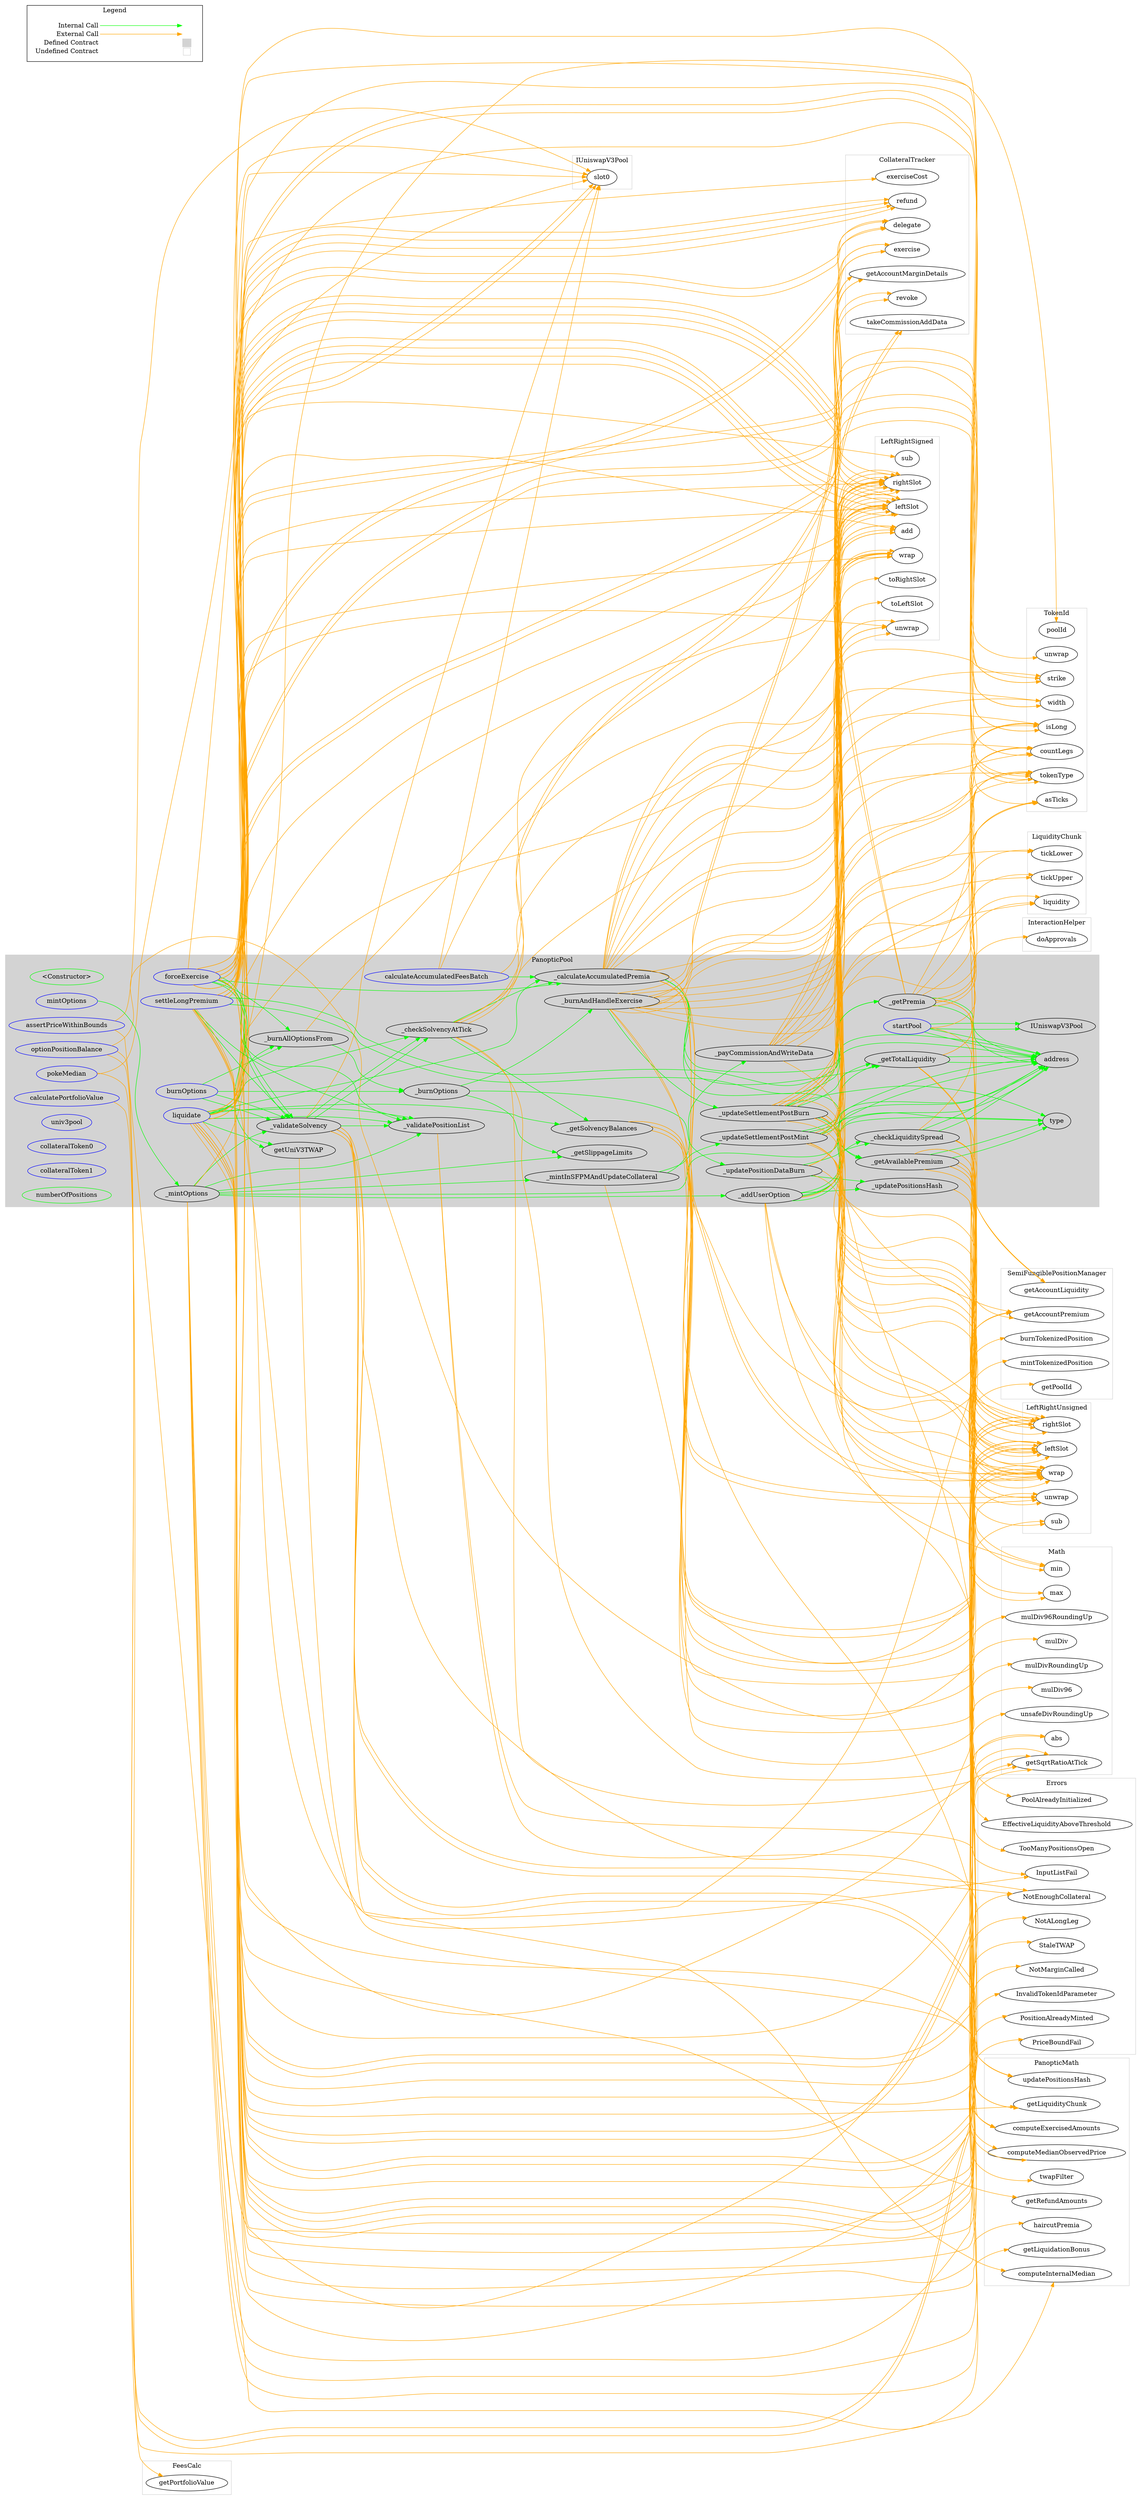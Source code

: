 digraph G {
  graph [ ratio = "auto", page = "100", compound =true ];
subgraph "clusterPanopticPool" {
  graph [ label = "PanopticPool", color = "lightgray", style = "filled", bgcolor = "lightgray" ];
  "PanopticPool.<Constructor>" [ label = "<Constructor>", color = "green" ];
  "PanopticPool.startPool" [ label = "startPool", color = "blue" ];
  "PanopticPool.assertPriceWithinBounds" [ label = "assertPriceWithinBounds", color = "blue" ];
  "PanopticPool.optionPositionBalance" [ label = "optionPositionBalance", color = "blue" ];
  "PanopticPool.calculateAccumulatedFeesBatch" [ label = "calculateAccumulatedFeesBatch", color = "blue" ];
  "PanopticPool.calculatePortfolioValue" [ label = "calculatePortfolioValue", color = "blue" ];
  "PanopticPool._calculateAccumulatedPremia" [ label = "_calculateAccumulatedPremia" ];
  "PanopticPool._getSlippageLimits" [ label = "_getSlippageLimits" ];
  "PanopticPool.pokeMedian" [ label = "pokeMedian", color = "blue" ];
  "PanopticPool.mintOptions" [ label = "mintOptions", color = "blue" ];
  "PanopticPool.burnOptions" [ label = "burnOptions", color = "blue" ];
  "PanopticPool._mintOptions" [ label = "_mintOptions" ];
  "PanopticPool._mintInSFPMAndUpdateCollateral" [ label = "_mintInSFPMAndUpdateCollateral" ];
  "PanopticPool._payCommissionAndWriteData" [ label = "_payCommissionAndWriteData" ];
  "PanopticPool._addUserOption" [ label = "_addUserOption" ];
  "PanopticPool._burnAllOptionsFrom" [ label = "_burnAllOptionsFrom" ];
  "PanopticPool._burnOptions" [ label = "_burnOptions" ];
  "PanopticPool._updatePositionDataBurn" [ label = "_updatePositionDataBurn" ];
  "PanopticPool._validateSolvency" [ label = "_validateSolvency" ];
  "PanopticPool._burnAndHandleExercise" [ label = "_burnAndHandleExercise" ];
  "PanopticPool.liquidate" [ label = "liquidate", color = "blue" ];
  "PanopticPool.forceExercise" [ label = "forceExercise", color = "blue" ];
  "PanopticPool._checkSolvencyAtTick" [ label = "_checkSolvencyAtTick" ];
  "PanopticPool._getSolvencyBalances" [ label = "_getSolvencyBalances" ];
  "PanopticPool._validatePositionList" [ label = "_validatePositionList" ];
  "PanopticPool._updatePositionsHash" [ label = "_updatePositionsHash" ];
  "PanopticPool.univ3pool" [ label = "univ3pool", color = "blue" ];
  "PanopticPool.collateralToken0" [ label = "collateralToken0", color = "blue" ];
  "PanopticPool.collateralToken1" [ label = "collateralToken1", color = "blue" ];
  "PanopticPool.numberOfPositions" [ label = "numberOfPositions", color = "green" ];
  "PanopticPool.getUniV3TWAP" [ label = "getUniV3TWAP" ];
  "PanopticPool._checkLiquiditySpread" [ label = "_checkLiquiditySpread" ];
  "PanopticPool._getPremia" [ label = "_getPremia" ];
  "PanopticPool.settleLongPremium" [ label = "settleLongPremium", color = "blue" ];
  "PanopticPool._updateSettlementPostMint" [ label = "_updateSettlementPostMint" ];
  "PanopticPool._getAvailablePremium" [ label = "_getAvailablePremium" ];
  "PanopticPool._getTotalLiquidity" [ label = "_getTotalLiquidity" ];
  "PanopticPool._updateSettlementPostBurn" [ label = "_updateSettlementPostBurn" ];
  "PanopticPool.address" [ label = "address" ];
  "PanopticPool.IUniswapV3Pool" [ label = "IUniswapV3Pool" ];
  "PanopticPool.type" [ label = "type" ];
}

subgraph "clusterErrors" {
  graph [ label = "Errors", color = "lightgray" ];
  "Errors.PoolAlreadyInitialized" [ label = "PoolAlreadyInitialized" ];
  "Errors.PriceBoundFail" [ label = "PriceBoundFail" ];
  "Errors.InvalidTokenIdParameter" [ label = "InvalidTokenIdParameter" ];
  "Errors.PositionAlreadyMinted" [ label = "PositionAlreadyMinted" ];
  "Errors.NotEnoughCollateral" [ label = "NotEnoughCollateral" ];
  "Errors.StaleTWAP" [ label = "StaleTWAP" ];
  "Errors.NotMarginCalled" [ label = "NotMarginCalled" ];
  "Errors.InputListFail" [ label = "InputListFail" ];
  "Errors.TooManyPositionsOpen" [ label = "TooManyPositionsOpen" ];
  "Errors.EffectiveLiquidityAboveThreshold" [ label = "EffectiveLiquidityAboveThreshold" ];
  "Errors.NotALongLeg" [ label = "NotALongLeg" ];
}

subgraph "clusterInteractionHelper" {
  graph [ label = "InteractionHelper", color = "lightgray" ];
  "InteractionHelper.doApprovals" [ label = "doApprovals" ];
}

subgraph "clusterIUniswapV3Pool" {
  graph [ label = "IUniswapV3Pool", color = "lightgray" ];
  "IUniswapV3Pool.slot0" [ label = "slot0" ];
}

subgraph "clusterLeftRightUnsigned" {
  graph [ label = "LeftRightUnsigned", color = "lightgray" ];
  "LeftRightUnsigned.rightSlot" [ label = "rightSlot" ];
  "LeftRightUnsigned.leftSlot" [ label = "leftSlot" ];
  "LeftRightUnsigned.unwrap" [ label = "unwrap" ];
  "LeftRightUnsigned.wrap" [ label = "wrap" ];
  "LeftRightUnsigned.sub" [ label = "sub" ];
}

subgraph "clusterLeftRightSigned" {
  graph [ label = "LeftRightSigned", color = "lightgray" ];
  "LeftRightSigned.rightSlot" [ label = "rightSlot" ];
  "LeftRightSigned.leftSlot" [ label = "leftSlot" ];
  "LeftRightSigned.unwrap" [ label = "unwrap" ];
  "LeftRightSigned.add" [ label = "add" ];
  "LeftRightSigned.wrap" [ label = "wrap" ];
  "LeftRightSigned.toRightSlot" [ label = "toRightSlot" ];
  "LeftRightSigned.toLeftSlot" [ label = "toLeftSlot" ];
  "LeftRightSigned.sub" [ label = "sub" ];
}

subgraph "clusterFeesCalc" {
  graph [ label = "FeesCalc", color = "lightgray" ];
  "FeesCalc.getPortfolioValue" [ label = "getPortfolioValue" ];
}

subgraph "clusterTokenId" {
  graph [ label = "TokenId", color = "lightgray" ];
  "TokenId.unwrap" [ label = "unwrap" ];
  "TokenId.countLegs" [ label = "countLegs" ];
  "TokenId.isLong" [ label = "isLong" ];
  "TokenId.strike" [ label = "strike" ];
  "TokenId.width" [ label = "width" ];
  "TokenId.tokenType" [ label = "tokenType" ];
  "TokenId.poolId" [ label = "poolId" ];
  "TokenId.asTicks" [ label = "asTicks" ];
}

subgraph "clusterPanopticMath" {
  graph [ label = "PanopticMath", color = "lightgray" ];
  "PanopticMath.computeInternalMedian" [ label = "computeInternalMedian" ];
  "PanopticMath.computeExercisedAmounts" [ label = "computeExercisedAmounts" ];
  "PanopticMath.computeMedianObservedPrice" [ label = "computeMedianObservedPrice" ];
  "PanopticMath.getLiquidationBonus" [ label = "getLiquidationBonus" ];
  "PanopticMath.haircutPremia" [ label = "haircutPremia" ];
  "PanopticMath.getRefundAmounts" [ label = "getRefundAmounts" ];
  "PanopticMath.updatePositionsHash" [ label = "updatePositionsHash" ];
  "PanopticMath.twapFilter" [ label = "twapFilter" ];
  "PanopticMath.getLiquidityChunk" [ label = "getLiquidityChunk" ];
}

subgraph "clusterSemiFungiblePositionManager" {
  graph [ label = "SemiFungiblePositionManager", color = "lightgray" ];
  "SemiFungiblePositionManager.getPoolId" [ label = "getPoolId" ];
  "SemiFungiblePositionManager.mintTokenizedPosition" [ label = "mintTokenizedPosition" ];
  "SemiFungiblePositionManager.getAccountPremium" [ label = "getAccountPremium" ];
  "SemiFungiblePositionManager.burnTokenizedPosition" [ label = "burnTokenizedPosition" ];
  "SemiFungiblePositionManager.getAccountLiquidity" [ label = "getAccountLiquidity" ];
}

subgraph "clusterCollateralTracker" {
  graph [ label = "CollateralTracker", color = "lightgray" ];
  "CollateralTracker.takeCommissionAddData" [ label = "takeCommissionAddData" ];
  "CollateralTracker.exercise" [ label = "exercise" ];
  "CollateralTracker.getAccountMarginDetails" [ label = "getAccountMarginDetails" ];
  "CollateralTracker.delegate" [ label = "delegate" ];
  "CollateralTracker.revoke" [ label = "revoke" ];
  "CollateralTracker.exerciseCost" [ label = "exerciseCost" ];
  "CollateralTracker.refund" [ label = "refund" ];
}

subgraph "clusterMath" {
  graph [ label = "Math", color = "lightgray" ];
  "Math.min" [ label = "min" ];
  "Math.abs" [ label = "abs" ];
  "Math.getSqrtRatioAtTick" [ label = "getSqrtRatioAtTick" ];
  "Math.unsafeDivRoundingUp" [ label = "unsafeDivRoundingUp" ];
  "Math.mulDiv" [ label = "mulDiv" ];
  "Math.mulDiv96" [ label = "mulDiv96" ];
  "Math.mulDivRoundingUp" [ label = "mulDivRoundingUp" ];
  "Math.mulDiv96RoundingUp" [ label = "mulDiv96RoundingUp" ];
  "Math.max" [ label = "max" ];
}

subgraph "clusterLiquidityChunk" {
  graph [ label = "LiquidityChunk", color = "lightgray" ];
  "LiquidityChunk.tickLower" [ label = "tickLower" ];
  "LiquidityChunk.tickUpper" [ label = "tickUpper" ];
  "LiquidityChunk.liquidity" [ label = "liquidity" ];
}

  "PanopticPool.startPool";
  "PanopticPool.address";
  "Errors.PoolAlreadyInitialized";
  "PanopticPool.IUniswapV3Pool";
  "InteractionHelper.doApprovals";
  "PanopticPool.assertPriceWithinBounds";
  "IUniswapV3Pool.slot0";
  "Errors.PriceBoundFail";
  "PanopticPool.optionPositionBalance";
  "LeftRightUnsigned.rightSlot";
  "LeftRightUnsigned.leftSlot";
  "PanopticPool.calculateAccumulatedFeesBatch";
  "PanopticPool._calculateAccumulatedPremia";
  "LeftRightSigned.rightSlot";
  "LeftRightSigned.leftSlot";
  "PanopticPool.calculatePortfolioValue";
  "FeesCalc.getPortfolioValue";
  "TokenId.unwrap";
  "LeftRightUnsigned.unwrap";
  "PanopticPool._getPremia";
  "LeftRightUnsigned.wrap";
  "TokenId.countLegs";
  "TokenId.isLong";
  "TokenId.strike";
  "TokenId.width";
  "TokenId.tokenType";
  "PanopticPool._getAvailablePremium";
  "PanopticPool._getTotalLiquidity";
  "LeftRightSigned.unwrap";
  "LeftRightSigned.add";
  "LeftRightSigned.wrap";
  "PanopticPool.pokeMedian";
  "PanopticMath.computeInternalMedian";
  "PanopticPool.mintOptions";
  "PanopticPool._mintOptions";
  "PanopticPool.burnOptions";
  "PanopticPool._burnOptions";
  "PanopticPool._validateSolvency";
  "PanopticPool._burnAllOptionsFrom";
  "PanopticPool._validatePositionList";
  "PanopticPool._getSlippageLimits";
  "TokenId.poolId";
  "SemiFungiblePositionManager.getPoolId";
  "Errors.InvalidTokenIdParameter";
  "Errors.PositionAlreadyMinted";
  "PanopticPool._mintInSFPMAndUpdateCollateral";
  "PanopticPool._addUserOption";
  "SemiFungiblePositionManager.mintTokenizedPosition";
  "PanopticPool._updateSettlementPostMint";
  "PanopticPool._payCommissionAndWriteData";
  "PanopticMath.computeExercisedAmounts";
  "CollateralTracker.takeCommissionAddData";
  "PanopticPool._updatePositionsHash";
  "TokenId.asTicks";
  "SemiFungiblePositionManager.getAccountPremium";
  "PanopticPool.type";
  "PanopticPool._checkLiquiditySpread";
  "Math.min";
  "PanopticPool._burnAndHandleExercise";
  "PanopticPool._updatePositionDataBurn";
  "PanopticMath.computeMedianObservedPrice";
  "PanopticPool._checkSolvencyAtTick";
  "Errors.NotEnoughCollateral";
  "Math.abs";
  "SemiFungiblePositionManager.burnTokenizedPosition";
  "PanopticPool._updateSettlementPostBurn";
  "CollateralTracker.exercise";
  "LeftRightSigned.toRightSlot";
  "LeftRightSigned.toLeftSlot";
  "PanopticPool.liquidate";
  "PanopticPool.getUniV3TWAP";
  "Errors.StaleTWAP";
  "CollateralTracker.getAccountMarginDetails";
  "PanopticPool._getSolvencyBalances";
  "Math.getSqrtRatioAtTick";
  "Errors.NotMarginCalled";
  "CollateralTracker.delegate";
  "PanopticMath.getLiquidationBonus";
  "PanopticMath.haircutPremia";
  "CollateralTracker.revoke";
  "PanopticPool.forceExercise";
  "Errors.InputListFail";
  "LeftRightSigned.sub";
  "CollateralTracker.exerciseCost";
  "PanopticMath.getRefundAmounts";
  "CollateralTracker.refund";
  "Math.unsafeDivRoundingUp";
  "Math.mulDiv";
  "Math.mulDiv96";
  "Math.mulDivRoundingUp";
  "Math.mulDiv96RoundingUp";
  "PanopticMath.updatePositionsHash";
  "Errors.TooManyPositionsOpen";
  "PanopticMath.twapFilter";
  "SemiFungiblePositionManager.getAccountLiquidity";
  "Errors.EffectiveLiquidityAboveThreshold";
  "PanopticMath.getLiquidityChunk";
  "LiquidityChunk.tickLower";
  "LiquidityChunk.tickUpper";
  "LiquidityChunk.liquidity";
  "PanopticPool.settleLongPremium";
  "Errors.NotALongLeg";
  "LeftRightUnsigned.sub";
  "Math.max";
  "PanopticPool.startPool" -> "PanopticPool.address" [ color = "green" ];
  "PanopticPool.startPool" -> "PanopticPool.address" [ color = "green" ];
  "PanopticPool.startPool" -> "Errors.PoolAlreadyInitialized" [ color = "orange" ];
  "PanopticPool.startPool" -> "PanopticPool.IUniswapV3Pool" [ color = "green" ];
  "PanopticPool.startPool" -> "PanopticPool.IUniswapV3Pool" [ color = "green" ];
  "PanopticPool.startPool" -> "InteractionHelper.doApprovals" [ color = "orange" ];
  "PanopticPool.assertPriceWithinBounds" -> "IUniswapV3Pool.slot0" [ color = "orange" ];
  "PanopticPool.assertPriceWithinBounds" -> "Errors.PriceBoundFail" [ color = "orange" ];
  "PanopticPool.optionPositionBalance" -> "LeftRightUnsigned.rightSlot" [ color = "orange" ];
  "PanopticPool.optionPositionBalance" -> "LeftRightUnsigned.leftSlot" [ color = "orange" ];
  "PanopticPool.optionPositionBalance" -> "LeftRightUnsigned.leftSlot" [ color = "orange" ];
  "PanopticPool.calculateAccumulatedFeesBatch" -> "IUniswapV3Pool.slot0" [ color = "orange" ];
  "PanopticPool.calculateAccumulatedFeesBatch" -> "PanopticPool._calculateAccumulatedPremia" [ color = "green" ];
  "PanopticPool.calculateAccumulatedFeesBatch" -> "LeftRightSigned.rightSlot" [ color = "orange" ];
  "PanopticPool.calculateAccumulatedFeesBatch" -> "LeftRightSigned.leftSlot" [ color = "orange" ];
  "PanopticPool.calculatePortfolioValue" -> "FeesCalc.getPortfolioValue" [ color = "orange" ];
  "PanopticPool._calculateAccumulatedPremia" -> "TokenId.unwrap" [ color = "orange" ];
  "PanopticPool._calculateAccumulatedPremia" -> "LeftRightUnsigned.unwrap" [ color = "orange" ];
  "PanopticPool._calculateAccumulatedPremia" -> "PanopticPool._getPremia" [ color = "green" ];
  "PanopticPool._calculateAccumulatedPremia" -> "LeftRightUnsigned.wrap" [ color = "orange" ];
  "PanopticPool._calculateAccumulatedPremia" -> "TokenId.countLegs" [ color = "orange" ];
  "PanopticPool._calculateAccumulatedPremia" -> "TokenId.isLong" [ color = "orange" ];
  "PanopticPool._calculateAccumulatedPremia" -> "TokenId.strike" [ color = "orange" ];
  "PanopticPool._calculateAccumulatedPremia" -> "TokenId.width" [ color = "orange" ];
  "PanopticPool._calculateAccumulatedPremia" -> "TokenId.tokenType" [ color = "orange" ];
  "PanopticPool._calculateAccumulatedPremia" -> "PanopticPool._getAvailablePremium" [ color = "green" ];
  "PanopticPool._calculateAccumulatedPremia" -> "PanopticPool._getTotalLiquidity" [ color = "green" ];
  "PanopticPool._calculateAccumulatedPremia" -> "LeftRightUnsigned.wrap" [ color = "orange" ];
  "PanopticPool._calculateAccumulatedPremia" -> "LeftRightSigned.unwrap" [ color = "orange" ];
  "PanopticPool._calculateAccumulatedPremia" -> "LeftRightSigned.add" [ color = "orange" ];
  "PanopticPool._calculateAccumulatedPremia" -> "LeftRightSigned.wrap" [ color = "orange" ];
  "PanopticPool._calculateAccumulatedPremia" -> "LeftRightUnsigned.unwrap" [ color = "orange" ];
  "PanopticPool._calculateAccumulatedPremia" -> "LeftRightSigned.add" [ color = "orange" ];
  "PanopticPool.pokeMedian" -> "IUniswapV3Pool.slot0" [ color = "orange" ];
  "PanopticPool.pokeMedian" -> "PanopticMath.computeInternalMedian" [ color = "orange" ];
  "PanopticPool.mintOptions" -> "PanopticPool._mintOptions" [ color = "green" ];
  "PanopticPool.burnOptions" -> "PanopticPool._burnOptions" [ color = "green" ];
  "PanopticPool.burnOptions" -> "PanopticPool._validateSolvency" [ color = "green" ];
  "PanopticPool.burnOptions" -> "PanopticPool._burnAllOptionsFrom" [ color = "green" ];
  "PanopticPool.burnOptions" -> "PanopticPool._validateSolvency" [ color = "green" ];
  "PanopticPool._mintOptions" -> "PanopticPool._validatePositionList" [ color = "green" ];
  "PanopticPool._mintOptions" -> "PanopticPool._getSlippageLimits" [ color = "green" ];
  "PanopticPool._mintOptions" -> "TokenId.poolId" [ color = "orange" ];
  "PanopticPool._mintOptions" -> "SemiFungiblePositionManager.getPoolId" [ color = "orange" ];
  "PanopticPool._mintOptions" -> "PanopticPool.address" [ color = "green" ];
  "PanopticPool._mintOptions" -> "Errors.InvalidTokenIdParameter" [ color = "orange" ];
  "PanopticPool._mintOptions" -> "LeftRightUnsigned.unwrap" [ color = "orange" ];
  "PanopticPool._mintOptions" -> "Errors.PositionAlreadyMinted" [ color = "orange" ];
  "PanopticPool._mintOptions" -> "PanopticPool._mintInSFPMAndUpdateCollateral" [ color = "green" ];
  "PanopticPool._mintOptions" -> "PanopticPool._addUserOption" [ color = "green" ];
  "PanopticPool._mintOptions" -> "LeftRightUnsigned.wrap" [ color = "orange" ];
  "PanopticPool._mintOptions" -> "PanopticPool._validateSolvency" [ color = "green" ];
  "PanopticPool._mintInSFPMAndUpdateCollateral" -> "SemiFungiblePositionManager.mintTokenizedPosition" [ color = "orange" ];
  "PanopticPool._mintInSFPMAndUpdateCollateral" -> "PanopticPool._updateSettlementPostMint" [ color = "green" ];
  "PanopticPool._mintInSFPMAndUpdateCollateral" -> "PanopticPool._payCommissionAndWriteData" [ color = "green" ];
  "PanopticPool._payCommissionAndWriteData" -> "PanopticMath.computeExercisedAmounts" [ color = "orange" ];
  "PanopticPool._payCommissionAndWriteData" -> "CollateralTracker.takeCommissionAddData" [ color = "orange" ];
  "PanopticPool._payCommissionAndWriteData" -> "LeftRightSigned.rightSlot" [ color = "orange" ];
  "PanopticPool._payCommissionAndWriteData" -> "LeftRightSigned.rightSlot" [ color = "orange" ];
  "PanopticPool._payCommissionAndWriteData" -> "LeftRightSigned.rightSlot" [ color = "orange" ];
  "PanopticPool._payCommissionAndWriteData" -> "CollateralTracker.takeCommissionAddData" [ color = "orange" ];
  "PanopticPool._payCommissionAndWriteData" -> "LeftRightSigned.leftSlot" [ color = "orange" ];
  "PanopticPool._payCommissionAndWriteData" -> "LeftRightSigned.leftSlot" [ color = "orange" ];
  "PanopticPool._payCommissionAndWriteData" -> "LeftRightSigned.leftSlot" [ color = "orange" ];
  "PanopticPool._addUserOption" -> "PanopticPool._updatePositionsHash" [ color = "green" ];
  "PanopticPool._addUserOption" -> "TokenId.countLegs" [ color = "orange" ];
  "PanopticPool._addUserOption" -> "TokenId.asTicks" [ color = "orange" ];
  "PanopticPool._addUserOption" -> "TokenId.isLong" [ color = "orange" ];
  "PanopticPool._addUserOption" -> "SemiFungiblePositionManager.getAccountPremium" [ color = "orange" ];
  "PanopticPool._addUserOption" -> "PanopticPool.address" [ color = "green" ];
  "PanopticPool._addUserOption" -> "PanopticPool.address" [ color = "green" ];
  "PanopticPool._addUserOption" -> "TokenId.tokenType" [ color = "orange" ];
  "PanopticPool._addUserOption" -> "PanopticPool.type" [ color = "green" ];
  "PanopticPool._addUserOption" -> "LeftRightUnsigned.wrap" [ color = "orange" ];
  "PanopticPool._addUserOption" -> "PanopticPool._checkLiquiditySpread" [ color = "green" ];
  "PanopticPool._addUserOption" -> "Math.min" [ color = "orange" ];
  "PanopticPool._burnAllOptionsFrom" -> "PanopticPool._burnOptions" [ color = "green" ];
  "PanopticPool._burnAllOptionsFrom" -> "LeftRightSigned.add" [ color = "orange" ];
  "PanopticPool._burnOptions" -> "PanopticPool._getSlippageLimits" [ color = "green" ];
  "PanopticPool._burnOptions" -> "PanopticPool._burnAndHandleExercise" [ color = "green" ];
  "PanopticPool._burnOptions" -> "PanopticPool._updatePositionDataBurn" [ color = "green" ];
  "PanopticPool._updatePositionDataBurn" -> "LeftRightUnsigned.wrap" [ color = "orange" ];
  "PanopticPool._updatePositionDataBurn" -> "TokenId.countLegs" [ color = "orange" ];
  "PanopticPool._updatePositionDataBurn" -> "TokenId.isLong" [ color = "orange" ];
  "PanopticPool._updatePositionDataBurn" -> "TokenId.asTicks" [ color = "orange" ];
  "PanopticPool._updatePositionDataBurn" -> "PanopticPool._checkLiquiditySpread" [ color = "green" ];
  "PanopticPool._updatePositionDataBurn" -> "LeftRightUnsigned.wrap" [ color = "orange" ];
  "PanopticPool._updatePositionDataBurn" -> "PanopticPool._updatePositionsHash" [ color = "green" ];
  "PanopticPool._validateSolvency" -> "PanopticPool._validatePositionList" [ color = "green" ];
  "PanopticPool._validateSolvency" -> "IUniswapV3Pool.slot0" [ color = "orange" ];
  "PanopticPool._validateSolvency" -> "PanopticMath.computeMedianObservedPrice" [ color = "orange" ];
  "PanopticPool._validateSolvency" -> "PanopticMath.computeMedianObservedPrice" [ color = "orange" ];
  "PanopticPool._validateSolvency" -> "PanopticMath.computeInternalMedian" [ color = "orange" ];
  "PanopticPool._validateSolvency" -> "PanopticPool._checkSolvencyAtTick" [ color = "green" ];
  "PanopticPool._validateSolvency" -> "Errors.NotEnoughCollateral" [ color = "orange" ];
  "PanopticPool._validateSolvency" -> "Math.abs" [ color = "orange" ];
  "PanopticPool._validateSolvency" -> "PanopticPool._checkSolvencyAtTick" [ color = "green" ];
  "PanopticPool._validateSolvency" -> "Errors.NotEnoughCollateral" [ color = "orange" ];
  "PanopticPool._burnAndHandleExercise" -> "SemiFungiblePositionManager.burnTokenizedPosition" [ color = "orange" ];
  "PanopticPool._burnAndHandleExercise" -> "PanopticPool._updateSettlementPostBurn" [ color = "green" ];
  "PanopticPool._burnAndHandleExercise" -> "PanopticMath.computeExercisedAmounts" [ color = "orange" ];
  "PanopticPool._burnAndHandleExercise" -> "CollateralTracker.exercise" [ color = "orange" ];
  "PanopticPool._burnAndHandleExercise" -> "LeftRightSigned.rightSlot" [ color = "orange" ];
  "PanopticPool._burnAndHandleExercise" -> "LeftRightSigned.rightSlot" [ color = "orange" ];
  "PanopticPool._burnAndHandleExercise" -> "LeftRightSigned.rightSlot" [ color = "orange" ];
  "PanopticPool._burnAndHandleExercise" -> "LeftRightSigned.rightSlot" [ color = "orange" ];
  "PanopticPool._burnAndHandleExercise" -> "LeftRightSigned.toRightSlot" [ color = "orange" ];
  "PanopticPool._burnAndHandleExercise" -> "CollateralTracker.exercise" [ color = "orange" ];
  "PanopticPool._burnAndHandleExercise" -> "LeftRightSigned.leftSlot" [ color = "orange" ];
  "PanopticPool._burnAndHandleExercise" -> "LeftRightSigned.leftSlot" [ color = "orange" ];
  "PanopticPool._burnAndHandleExercise" -> "LeftRightSigned.leftSlot" [ color = "orange" ];
  "PanopticPool._burnAndHandleExercise" -> "LeftRightSigned.leftSlot" [ color = "orange" ];
  "PanopticPool._burnAndHandleExercise" -> "LeftRightSigned.toLeftSlot" [ color = "orange" ];
  "PanopticPool.liquidate" -> "PanopticPool._validatePositionList" [ color = "green" ];
  "PanopticPool.liquidate" -> "PanopticPool.getUniV3TWAP" [ color = "green" ];
  "PanopticPool.liquidate" -> "IUniswapV3Pool.slot0" [ color = "orange" ];
  "PanopticPool.liquidate" -> "Math.abs" [ color = "orange" ];
  "PanopticPool.liquidate" -> "Errors.StaleTWAP" [ color = "orange" ];
  "PanopticPool.liquidate" -> "PanopticPool._calculateAccumulatedPremia" [ color = "green" ];
  "PanopticPool.liquidate" -> "CollateralTracker.getAccountMarginDetails" [ color = "orange" ];
  "PanopticPool.liquidate" -> "LeftRightSigned.rightSlot" [ color = "orange" ];
  "PanopticPool.liquidate" -> "CollateralTracker.getAccountMarginDetails" [ color = "orange" ];
  "PanopticPool.liquidate" -> "LeftRightSigned.leftSlot" [ color = "orange" ];
  "PanopticPool.liquidate" -> "PanopticPool._getSolvencyBalances" [ color = "green" ];
  "PanopticPool.liquidate" -> "Math.getSqrtRatioAtTick" [ color = "orange" ];
  "PanopticPool.liquidate" -> "Errors.NotMarginCalled" [ color = "orange" ];
  "PanopticPool.liquidate" -> "CollateralTracker.delegate" [ color = "orange" ];
  "PanopticPool.liquidate" -> "LeftRightUnsigned.rightSlot" [ color = "orange" ];
  "PanopticPool.liquidate" -> "CollateralTracker.delegate" [ color = "orange" ];
  "PanopticPool.liquidate" -> "LeftRightUnsigned.leftSlot" [ color = "orange" ];
  "PanopticPool.liquidate" -> "PanopticPool._burnAllOptionsFrom" [ color = "green" ];
  "PanopticPool.liquidate" -> "IUniswapV3Pool.slot0" [ color = "orange" ];
  "PanopticPool.liquidate" -> "PanopticMath.getLiquidationBonus" [ color = "orange" ];
  "PanopticPool.liquidate" -> "Math.getSqrtRatioAtTick" [ color = "orange" ];
  "PanopticPool.liquidate" -> "Math.getSqrtRatioAtTick" [ color = "orange" ];
  "PanopticPool.liquidate" -> "PanopticMath.haircutPremia" [ color = "orange" ];
  "PanopticPool.liquidate" -> "Math.getSqrtRatioAtTick" [ color = "orange" ];
  "PanopticPool.liquidate" -> "CollateralTracker.revoke" [ color = "orange" ];
  "PanopticPool.liquidate" -> "LeftRightUnsigned.rightSlot" [ color = "orange" ];
  "PanopticPool.liquidate" -> "CollateralTracker.revoke" [ color = "orange" ];
  "PanopticPool.liquidate" -> "LeftRightUnsigned.leftSlot" [ color = "orange" ];
  "PanopticPool.liquidate" -> "PanopticPool._validatePositionList" [ color = "green" ];
  "PanopticPool.liquidate" -> "PanopticPool._checkSolvencyAtTick" [ color = "green" ];
  "PanopticPool.liquidate" -> "Errors.NotEnoughCollateral" [ color = "orange" ];
  "PanopticPool.liquidate" -> "LeftRightSigned.wrap" [ color = "orange" ];
  "PanopticPool.forceExercise" -> "Errors.InputListFail" [ color = "orange" ];
  "PanopticPool.forceExercise" -> "PanopticPool._validatePositionList" [ color = "green" ];
  "PanopticPool.forceExercise" -> "PanopticMath.computeExercisedAmounts" [ color = "orange" ];
  "PanopticPool.forceExercise" -> "PanopticPool.getUniV3TWAP" [ color = "green" ];
  "PanopticPool.forceExercise" -> "IUniswapV3Pool.slot0" [ color = "orange" ];
  "PanopticPool.forceExercise" -> "PanopticPool._calculateAccumulatedPremia" [ color = "green" ];
  "PanopticPool.forceExercise" -> "LeftRightSigned.sub" [ color = "orange" ];
  "PanopticPool.forceExercise" -> "CollateralTracker.delegate" [ color = "orange" ];
  "PanopticPool.forceExercise" -> "LeftRightSigned.rightSlot" [ color = "orange" ];
  "PanopticPool.forceExercise" -> "CollateralTracker.delegate" [ color = "orange" ];
  "PanopticPool.forceExercise" -> "LeftRightSigned.leftSlot" [ color = "orange" ];
  "PanopticPool.forceExercise" -> "PanopticPool._burnAllOptionsFrom" [ color = "green" ];
  "PanopticPool.forceExercise" -> "CollateralTracker.exerciseCost" [ color = "orange" ];
  "PanopticPool.forceExercise" -> "LeftRightSigned.add" [ color = "orange" ];
  "PanopticPool.forceExercise" -> "PanopticMath.getRefundAmounts" [ color = "orange" ];
  "PanopticPool.forceExercise" -> "CollateralTracker.refund" [ color = "orange" ];
  "PanopticPool.forceExercise" -> "LeftRightSigned.rightSlot" [ color = "orange" ];
  "PanopticPool.forceExercise" -> "LeftRightSigned.rightSlot" [ color = "orange" ];
  "PanopticPool.forceExercise" -> "CollateralTracker.refund" [ color = "orange" ];
  "PanopticPool.forceExercise" -> "LeftRightSigned.leftSlot" [ color = "orange" ];
  "PanopticPool.forceExercise" -> "LeftRightSigned.leftSlot" [ color = "orange" ];
  "PanopticPool.forceExercise" -> "CollateralTracker.refund" [ color = "orange" ];
  "PanopticPool.forceExercise" -> "LeftRightSigned.rightSlot" [ color = "orange" ];
  "PanopticPool.forceExercise" -> "CollateralTracker.refund" [ color = "orange" ];
  "PanopticPool.forceExercise" -> "LeftRightSigned.leftSlot" [ color = "orange" ];
  "PanopticPool.forceExercise" -> "PanopticPool._validateSolvency" [ color = "green" ];
  "PanopticPool.forceExercise" -> "PanopticPool._validateSolvency" [ color = "green" ];
  "PanopticPool._checkSolvencyAtTick" -> "PanopticPool._calculateAccumulatedPremia" [ color = "green" ];
  "PanopticPool._checkSolvencyAtTick" -> "CollateralTracker.getAccountMarginDetails" [ color = "orange" ];
  "PanopticPool._checkSolvencyAtTick" -> "LeftRightSigned.rightSlot" [ color = "orange" ];
  "PanopticPool._checkSolvencyAtTick" -> "CollateralTracker.getAccountMarginDetails" [ color = "orange" ];
  "PanopticPool._checkSolvencyAtTick" -> "LeftRightSigned.leftSlot" [ color = "orange" ];
  "PanopticPool._checkSolvencyAtTick" -> "PanopticPool._getSolvencyBalances" [ color = "green" ];
  "PanopticPool._checkSolvencyAtTick" -> "Math.getSqrtRatioAtTick" [ color = "orange" ];
  "PanopticPool._checkSolvencyAtTick" -> "Math.unsafeDivRoundingUp" [ color = "orange" ];
  "PanopticPool._getSolvencyBalances" -> "Math.mulDiv" [ color = "orange" ];
  "PanopticPool._getSolvencyBalances" -> "LeftRightUnsigned.rightSlot" [ color = "orange" ];
  "PanopticPool._getSolvencyBalances" -> "Math.mulDiv96" [ color = "orange" ];
  "PanopticPool._getSolvencyBalances" -> "LeftRightUnsigned.rightSlot" [ color = "orange" ];
  "PanopticPool._getSolvencyBalances" -> "Math.mulDivRoundingUp" [ color = "orange" ];
  "PanopticPool._getSolvencyBalances" -> "LeftRightUnsigned.leftSlot" [ color = "orange" ];
  "PanopticPool._getSolvencyBalances" -> "Math.mulDiv96RoundingUp" [ color = "orange" ];
  "PanopticPool._getSolvencyBalances" -> "LeftRightUnsigned.leftSlot" [ color = "orange" ];
  "PanopticPool._validatePositionList" -> "PanopticMath.updatePositionsHash" [ color = "orange" ];
  "PanopticPool._validatePositionList" -> "Errors.InputListFail" [ color = "orange" ];
  "PanopticPool._updatePositionsHash" -> "PanopticMath.updatePositionsHash" [ color = "orange" ];
  "PanopticPool._updatePositionsHash" -> "Errors.TooManyPositionsOpen" [ color = "orange" ];
  "PanopticPool.getUniV3TWAP" -> "PanopticMath.twapFilter" [ color = "orange" ];
  "PanopticPool._checkLiquiditySpread" -> "SemiFungiblePositionManager.getAccountLiquidity" [ color = "orange" ];
  "PanopticPool._checkLiquiditySpread" -> "PanopticPool.address" [ color = "green" ];
  "PanopticPool._checkLiquiditySpread" -> "PanopticPool.address" [ color = "green" ];
  "PanopticPool._checkLiquiditySpread" -> "TokenId.tokenType" [ color = "orange" ];
  "PanopticPool._checkLiquiditySpread" -> "LeftRightUnsigned.rightSlot" [ color = "orange" ];
  "PanopticPool._checkLiquiditySpread" -> "LeftRightUnsigned.leftSlot" [ color = "orange" ];
  "PanopticPool._checkLiquiditySpread" -> "Errors.EffectiveLiquidityAboveThreshold" [ color = "orange" ];
  "PanopticPool._getPremia" -> "TokenId.countLegs" [ color = "orange" ];
  "PanopticPool._getPremia" -> "TokenId.isLong" [ color = "orange" ];
  "PanopticPool._getPremia" -> "PanopticMath.getLiquidityChunk" [ color = "orange" ];
  "PanopticPool._getPremia" -> "TokenId.tokenType" [ color = "orange" ];
  "PanopticPool._getPremia" -> "SemiFungiblePositionManager.getAccountPremium" [ color = "orange" ];
  "PanopticPool._getPremia" -> "PanopticPool.address" [ color = "green" ];
  "PanopticPool._getPremia" -> "PanopticPool.address" [ color = "green" ];
  "PanopticPool._getPremia" -> "LiquidityChunk.tickLower" [ color = "orange" ];
  "PanopticPool._getPremia" -> "LiquidityChunk.tickUpper" [ color = "orange" ];
  "PanopticPool._getPremia" -> "LeftRightSigned.wrap" [ color = "orange" ];
  "PanopticPool._getPremia" -> "LeftRightUnsigned.rightSlot" [ color = "orange" ];
  "PanopticPool._getPremia" -> "LiquidityChunk.liquidity" [ color = "orange" ];
  "PanopticPool._getPremia" -> "LeftRightUnsigned.leftSlot" [ color = "orange" ];
  "PanopticPool._getPremia" -> "LiquidityChunk.liquidity" [ color = "orange" ];
  "PanopticPool._getPremia" -> "LeftRightSigned.wrap" [ color = "orange" ];
  "PanopticPool.settleLongPremium" -> "PanopticPool._validatePositionList" [ color = "green" ];
  "PanopticPool.settleLongPremium" -> "TokenId.isLong" [ color = "orange" ];
  "PanopticPool.settleLongPremium" -> "Errors.NotALongLeg" [ color = "orange" ];
  "PanopticPool.settleLongPremium" -> "IUniswapV3Pool.slot0" [ color = "orange" ];
  "PanopticPool.settleLongPremium" -> "TokenId.asTicks" [ color = "orange" ];
  "PanopticPool.settleLongPremium" -> "TokenId.tokenType" [ color = "orange" ];
  "PanopticPool.settleLongPremium" -> "SemiFungiblePositionManager.getAccountPremium" [ color = "orange" ];
  "PanopticPool.settleLongPremium" -> "PanopticPool.address" [ color = "green" ];
  "PanopticPool.settleLongPremium" -> "PanopticPool.address" [ color = "green" ];
  "PanopticPool.settleLongPremium" -> "LeftRightUnsigned.wrap" [ color = "orange" ];
  "PanopticPool.settleLongPremium" -> "LeftRightUnsigned.sub" [ color = "orange" ];
  "PanopticPool.settleLongPremium" -> "PanopticMath.getLiquidityChunk" [ color = "orange" ];
  "PanopticPool.settleLongPremium" -> "LeftRightSigned.wrap" [ color = "orange" ];
  "PanopticPool.settleLongPremium" -> "LeftRightUnsigned.rightSlot" [ color = "orange" ];
  "PanopticPool.settleLongPremium" -> "LeftRightUnsigned.leftSlot" [ color = "orange" ];
  "PanopticPool.settleLongPremium" -> "CollateralTracker.exercise" [ color = "orange" ];
  "PanopticPool.settleLongPremium" -> "LeftRightSigned.rightSlot" [ color = "orange" ];
  "PanopticPool.settleLongPremium" -> "CollateralTracker.exercise" [ color = "orange" ];
  "PanopticPool.settleLongPremium" -> "LeftRightSigned.leftSlot" [ color = "orange" ];
  "PanopticPool.settleLongPremium" -> "TokenId.strike" [ color = "orange" ];
  "PanopticPool.settleLongPremium" -> "TokenId.width" [ color = "orange" ];
  "PanopticPool.settleLongPremium" -> "TokenId.tokenType" [ color = "orange" ];
  "PanopticPool.settleLongPremium" -> "LeftRightUnsigned.wrap" [ color = "orange" ];
  "PanopticPool.settleLongPremium" -> "LeftRightSigned.unwrap" [ color = "orange" ];
  "PanopticPool.settleLongPremium" -> "PanopticPool._validateSolvency" [ color = "green" ];
  "PanopticPool._updateSettlementPostMint" -> "TokenId.countLegs" [ color = "orange" ];
  "PanopticPool._updateSettlementPostMint" -> "TokenId.strike" [ color = "orange" ];
  "PanopticPool._updateSettlementPostMint" -> "TokenId.width" [ color = "orange" ];
  "PanopticPool._updateSettlementPostMint" -> "TokenId.tokenType" [ color = "orange" ];
  "PanopticPool._updateSettlementPostMint" -> "TokenId.isLong" [ color = "orange" ];
  "PanopticPool._updateSettlementPostMint" -> "PanopticMath.getLiquidityChunk" [ color = "orange" ];
  "PanopticPool._updateSettlementPostMint" -> "PanopticPool._getTotalLiquidity" [ color = "green" ];
  "PanopticPool._updateSettlementPostMint" -> "SemiFungiblePositionManager.getAccountPremium" [ color = "orange" ];
  "PanopticPool._updateSettlementPostMint" -> "PanopticPool.address" [ color = "green" ];
  "PanopticPool._updateSettlementPostMint" -> "PanopticPool.address" [ color = "green" ];
  "PanopticPool._updateSettlementPostMint" -> "TokenId.tokenType" [ color = "orange" ];
  "PanopticPool._updateSettlementPostMint" -> "LiquidityChunk.tickLower" [ color = "orange" ];
  "PanopticPool._updateSettlementPostMint" -> "LiquidityChunk.tickUpper" [ color = "orange" ];
  "PanopticPool._updateSettlementPostMint" -> "PanopticPool.type" [ color = "green" ];
  "PanopticPool._updateSettlementPostMint" -> "LiquidityChunk.liquidity" [ color = "orange" ];
  "PanopticPool._updateSettlementPostMint" -> "LeftRightUnsigned.wrap" [ color = "orange" ];
  "PanopticPool._updateSettlementPostMint" -> "LeftRightUnsigned.rightSlot" [ color = "orange" ];
  "PanopticPool._updateSettlementPostMint" -> "LeftRightUnsigned.leftSlot" [ color = "orange" ];
  "PanopticPool._getAvailablePremium" -> "LeftRightUnsigned.rightSlot" [ color = "orange" ];
  "PanopticPool._getAvailablePremium" -> "LeftRightUnsigned.leftSlot" [ color = "orange" ];
  "PanopticPool._getAvailablePremium" -> "LeftRightUnsigned.wrap" [ color = "orange" ];
  "PanopticPool._getAvailablePremium" -> "Math.min" [ color = "orange" ];
  "PanopticPool._getAvailablePremium" -> "LeftRightUnsigned.rightSlot" [ color = "orange" ];
  "PanopticPool._getAvailablePremium" -> "LeftRightUnsigned.rightSlot" [ color = "orange" ];
  "PanopticPool._getAvailablePremium" -> "PanopticPool.type" [ color = "green" ];
  "PanopticPool._getAvailablePremium" -> "LeftRightUnsigned.rightSlot" [ color = "orange" ];
  "PanopticPool._getAvailablePremium" -> "Math.min" [ color = "orange" ];
  "PanopticPool._getAvailablePremium" -> "LeftRightUnsigned.leftSlot" [ color = "orange" ];
  "PanopticPool._getAvailablePremium" -> "LeftRightUnsigned.leftSlot" [ color = "orange" ];
  "PanopticPool._getAvailablePremium" -> "PanopticPool.type" [ color = "green" ];
  "PanopticPool._getAvailablePremium" -> "LeftRightUnsigned.leftSlot" [ color = "orange" ];
  "PanopticPool._getTotalLiquidity" -> "TokenId.asTicks" [ color = "orange" ];
  "PanopticPool._getTotalLiquidity" -> "TokenId.tokenType" [ color = "orange" ];
  "PanopticPool._getTotalLiquidity" -> "SemiFungiblePositionManager.getAccountLiquidity" [ color = "orange" ];
  "PanopticPool._getTotalLiquidity" -> "PanopticPool.address" [ color = "green" ];
  "PanopticPool._getTotalLiquidity" -> "PanopticPool.address" [ color = "green" ];
  "PanopticPool._getTotalLiquidity" -> "LeftRightUnsigned.rightSlot" [ color = "orange" ];
  "PanopticPool._getTotalLiquidity" -> "LeftRightUnsigned.leftSlot" [ color = "orange" ];
  "PanopticPool._updateSettlementPostBurn" -> "TokenId.countLegs" [ color = "orange" ];
  "PanopticPool._updateSettlementPostBurn" -> "PanopticPool._getPremia" [ color = "green" ];
  "PanopticPool._updateSettlementPostBurn" -> "PanopticPool.type" [ color = "green" ];
  "PanopticPool._updateSettlementPostBurn" -> "TokenId.strike" [ color = "orange" ];
  "PanopticPool._updateSettlementPostBurn" -> "TokenId.width" [ color = "orange" ];
  "PanopticPool._updateSettlementPostBurn" -> "TokenId.tokenType" [ color = "orange" ];
  "PanopticPool._updateSettlementPostBurn" -> "LeftRightSigned.unwrap" [ color = "orange" ];
  "PanopticPool._updateSettlementPostBurn" -> "TokenId.isLong" [ color = "orange" ];
  "PanopticPool._updateSettlementPostBurn" -> "LeftRightUnsigned.wrap" [ color = "orange" ];
  "PanopticPool._updateSettlementPostBurn" -> "LeftRightSigned.unwrap" [ color = "orange" ];
  "PanopticPool._updateSettlementPostBurn" -> "LeftRightSigned.wrap" [ color = "orange" ];
  "PanopticPool._updateSettlementPostBurn" -> "LeftRightUnsigned.unwrap" [ color = "orange" ];
  "PanopticPool._updateSettlementPostBurn" -> "LeftRightSigned.add" [ color = "orange" ];
  "PanopticPool._updateSettlementPostBurn" -> "PanopticMath.getLiquidityChunk" [ color = "orange" ];
  "PanopticPool._updateSettlementPostBurn" -> "PanopticPool._getTotalLiquidity" [ color = "green" ];
  "PanopticPool._updateSettlementPostBurn" -> "PanopticPool._getAvailablePremium" [ color = "green" ];
  "PanopticPool._updateSettlementPostBurn" -> "LeftRightUnsigned.wrap" [ color = "orange" ];
  "PanopticPool._updateSettlementPostBurn" -> "LeftRightSigned.unwrap" [ color = "orange" ];
  "PanopticPool._updateSettlementPostBurn" -> "LeftRightUnsigned.sub" [ color = "orange" ];
  "PanopticPool._updateSettlementPostBurn" -> "LeftRightSigned.add" [ color = "orange" ];
  "PanopticPool._updateSettlementPostBurn" -> "LeftRightSigned.wrap" [ color = "orange" ];
  "PanopticPool._updateSettlementPostBurn" -> "LeftRightUnsigned.unwrap" [ color = "orange" ];
  "PanopticPool._updateSettlementPostBurn" -> "LeftRightUnsigned.wrap" [ color = "orange" ];
  "PanopticPool._updateSettlementPostBurn" -> "Math.max" [ color = "orange" ];
  "PanopticPool._updateSettlementPostBurn" -> "LeftRightUnsigned.rightSlot" [ color = "orange" ];
  "PanopticPool._updateSettlementPostBurn" -> "LeftRightSigned.rightSlot" [ color = "orange" ];
  "PanopticPool._updateSettlementPostBurn" -> "Math.max" [ color = "orange" ];
  "PanopticPool._updateSettlementPostBurn" -> "LeftRightUnsigned.leftSlot" [ color = "orange" ];
  "PanopticPool._updateSettlementPostBurn" -> "LeftRightSigned.leftSlot" [ color = "orange" ];
  "PanopticPool._updateSettlementPostBurn" -> "LeftRightUnsigned.wrap" [ color = "orange" ];


rankdir=LR
node [shape=plaintext]
subgraph cluster_01 { 
label = "Legend";
key [label=<<table border="0" cellpadding="2" cellspacing="0" cellborder="0">
  <tr><td align="right" port="i1">Internal Call</td></tr>
  <tr><td align="right" port="i2">External Call</td></tr>
  <tr><td align="right" port="i3">Defined Contract</td></tr>
  <tr><td align="right" port="i4">Undefined Contract</td></tr>
  </table>>]
key2 [label=<<table border="0" cellpadding="2" cellspacing="0" cellborder="0">
  <tr><td port="i1">&nbsp;&nbsp;&nbsp;</td></tr>
  <tr><td port="i2">&nbsp;&nbsp;&nbsp;</td></tr>
  <tr><td port="i3" bgcolor="lightgray">&nbsp;&nbsp;&nbsp;</td></tr>
  <tr><td port="i4">
    <table border="1" cellborder="0" cellspacing="0" cellpadding="7" color="lightgray">
      <tr>
       <td></td>
      </tr>
     </table>
  </td></tr>
  </table>>]
key:i1:e -> key2:i1:w [color="green"]
key:i2:e -> key2:i2:w [color="orange"]
}
}

